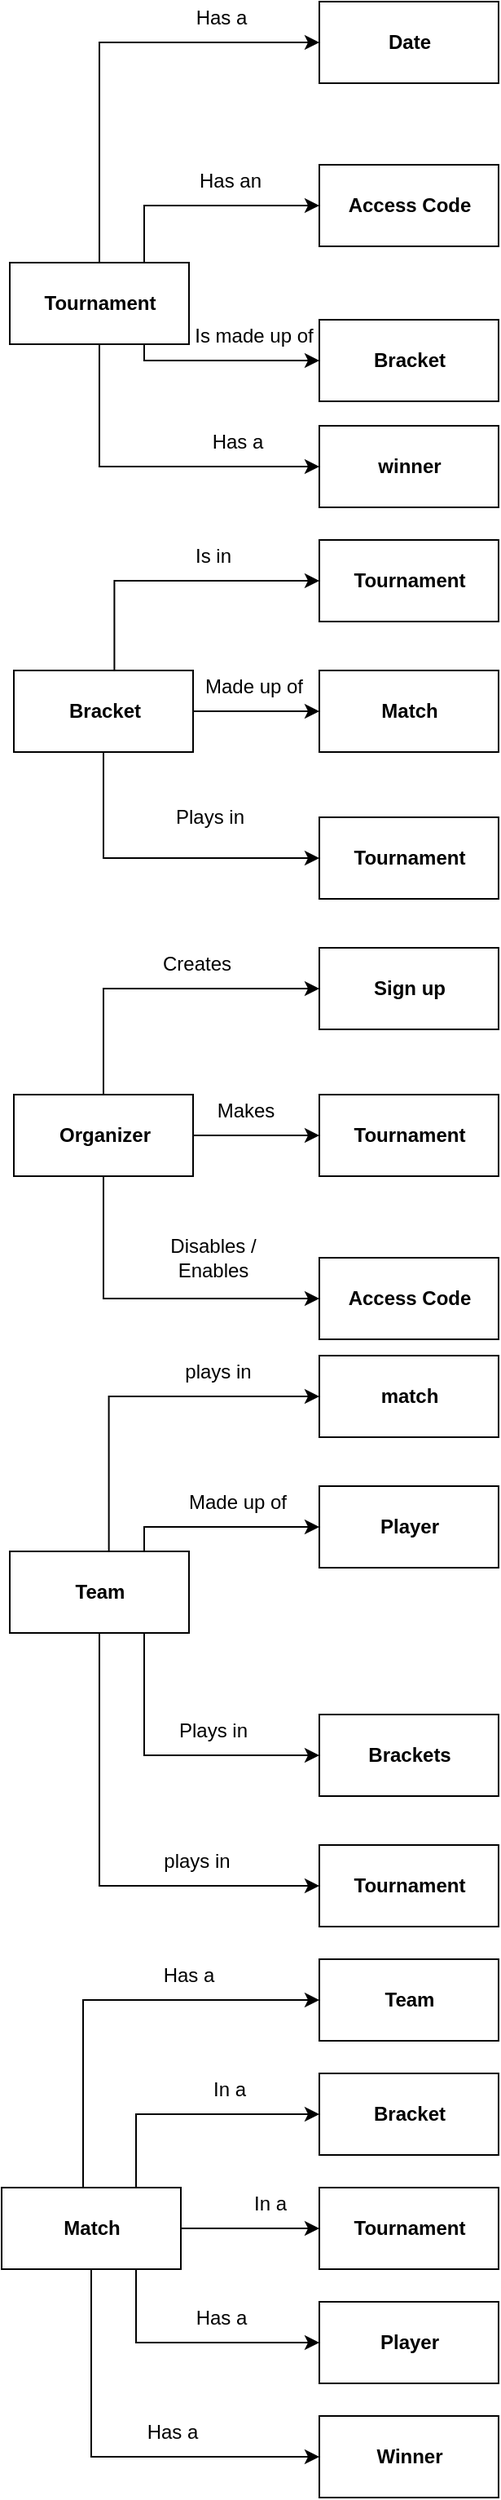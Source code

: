 <mxfile version="14.2.9" type="github">
  <diagram id="C5RBs43oDa-KdzZeNtuy" name="Page-1">
    <mxGraphModel dx="1245" dy="1880" grid="1" gridSize="10" guides="1" tooltips="1" connect="1" arrows="1" fold="1" page="1" pageScale="1" pageWidth="827" pageHeight="1169" math="0" shadow="0">
      <root>
        <mxCell id="WIyWlLk6GJQsqaUBKTNV-0" />
        <mxCell id="WIyWlLk6GJQsqaUBKTNV-1" parent="WIyWlLk6GJQsqaUBKTNV-0" />
        <mxCell id="WssQgZw0Q7mAbEaqDrYe-8" style="edgeStyle=orthogonalEdgeStyle;rounded=0;orthogonalLoop=1;jettySize=auto;html=1;entryX=0;entryY=0.5;entryDx=0;entryDy=0;fontSize=12;exitX=0.75;exitY=1;exitDx=0;exitDy=0;" edge="1" parent="WIyWlLk6GJQsqaUBKTNV-1" source="WssQgZw0Q7mAbEaqDrYe-0" target="WssQgZw0Q7mAbEaqDrYe-3">
          <mxGeometry relative="1" as="geometry">
            <Array as="points">
              <mxPoint x="103" y="610" />
            </Array>
          </mxGeometry>
        </mxCell>
        <mxCell id="WssQgZw0Q7mAbEaqDrYe-22" style="edgeStyle=orthogonalEdgeStyle;rounded=0;orthogonalLoop=1;jettySize=auto;html=1;entryX=0;entryY=0.5;entryDx=0;entryDy=0;fontSize=12;exitX=0.5;exitY=1;exitDx=0;exitDy=0;" edge="1" parent="WIyWlLk6GJQsqaUBKTNV-1" source="WssQgZw0Q7mAbEaqDrYe-0" target="WssQgZw0Q7mAbEaqDrYe-21">
          <mxGeometry relative="1" as="geometry">
            <Array as="points" />
          </mxGeometry>
        </mxCell>
        <mxCell id="WssQgZw0Q7mAbEaqDrYe-27" style="edgeStyle=orthogonalEdgeStyle;rounded=0;orthogonalLoop=1;jettySize=auto;html=1;fontSize=12;exitX=0.75;exitY=0;exitDx=0;exitDy=0;entryX=0;entryY=0.5;entryDx=0;entryDy=0;" edge="1" parent="WIyWlLk6GJQsqaUBKTNV-1" source="WssQgZw0Q7mAbEaqDrYe-0" target="WssQgZw0Q7mAbEaqDrYe-26">
          <mxGeometry relative="1" as="geometry" />
        </mxCell>
        <mxCell id="WssQgZw0Q7mAbEaqDrYe-96" style="edgeStyle=orthogonalEdgeStyle;rounded=0;orthogonalLoop=1;jettySize=auto;html=1;entryX=0;entryY=0.5;entryDx=0;entryDy=0;fontSize=12;" edge="1" parent="WIyWlLk6GJQsqaUBKTNV-1" source="WssQgZw0Q7mAbEaqDrYe-0" target="WssQgZw0Q7mAbEaqDrYe-23">
          <mxGeometry relative="1" as="geometry">
            <Array as="points">
              <mxPoint x="75" y="415" />
            </Array>
          </mxGeometry>
        </mxCell>
        <object label="&lt;b&gt;Tournament&lt;/b&gt;" id="WssQgZw0Q7mAbEaqDrYe-0">
          <mxCell style="html=1;fontSize=12;gradientColor=#ffffff;align=center;" vertex="1" parent="WIyWlLk6GJQsqaUBKTNV-1">
            <mxGeometry x="20" y="550" width="110" height="50" as="geometry" />
          </mxCell>
        </object>
        <object label="&lt;b&gt;Bracket&lt;/b&gt;" id="WssQgZw0Q7mAbEaqDrYe-3">
          <mxCell style="html=1;fontSize=12;gradientColor=#ffffff;align=center;" vertex="1" parent="WIyWlLk6GJQsqaUBKTNV-1">
            <mxGeometry x="210" y="585" width="110" height="50" as="geometry" />
          </mxCell>
        </object>
        <mxCell id="WssQgZw0Q7mAbEaqDrYe-32" style="edgeStyle=orthogonalEdgeStyle;rounded=0;orthogonalLoop=1;jettySize=auto;html=1;entryX=0;entryY=0.5;entryDx=0;entryDy=0;fontSize=12;" edge="1" parent="WIyWlLk6GJQsqaUBKTNV-1" source="WssQgZw0Q7mAbEaqDrYe-4" target="WssQgZw0Q7mAbEaqDrYe-31">
          <mxGeometry relative="1" as="geometry" />
        </mxCell>
        <mxCell id="WssQgZw0Q7mAbEaqDrYe-35" style="edgeStyle=orthogonalEdgeStyle;rounded=0;orthogonalLoop=1;jettySize=auto;html=1;entryX=0;entryY=0.5;entryDx=0;entryDy=0;fontSize=12;" edge="1" parent="WIyWlLk6GJQsqaUBKTNV-1" source="WssQgZw0Q7mAbEaqDrYe-4" target="WssQgZw0Q7mAbEaqDrYe-34">
          <mxGeometry relative="1" as="geometry">
            <Array as="points">
              <mxPoint x="77" y="1185" />
            </Array>
          </mxGeometry>
        </mxCell>
        <mxCell id="WssQgZw0Q7mAbEaqDrYe-36" style="edgeStyle=orthogonalEdgeStyle;rounded=0;orthogonalLoop=1;jettySize=auto;html=1;fontSize=12;entryX=0;entryY=0.5;entryDx=0;entryDy=0;" edge="1" parent="WIyWlLk6GJQsqaUBKTNV-1" source="WssQgZw0Q7mAbEaqDrYe-4" target="WssQgZw0Q7mAbEaqDrYe-33">
          <mxGeometry relative="1" as="geometry">
            <Array as="points">
              <mxPoint x="77" y="995" />
            </Array>
          </mxGeometry>
        </mxCell>
        <object label="&lt;b&gt;Organizer&lt;/b&gt;" id="WssQgZw0Q7mAbEaqDrYe-4">
          <mxCell style="html=1;fontSize=12;gradientColor=#ffffff;align=center;" vertex="1" parent="WIyWlLk6GJQsqaUBKTNV-1">
            <mxGeometry x="22.5" y="1060" width="110" height="50" as="geometry" />
          </mxCell>
        </object>
        <mxCell id="WssQgZw0Q7mAbEaqDrYe-14" style="edgeStyle=orthogonalEdgeStyle;rounded=0;orthogonalLoop=1;jettySize=auto;html=1;entryX=0;entryY=0.5;entryDx=0;entryDy=0;fontSize=12;exitX=0.75;exitY=0;exitDx=0;exitDy=0;" edge="1" parent="WIyWlLk6GJQsqaUBKTNV-1" source="WssQgZw0Q7mAbEaqDrYe-5" target="WssQgZw0Q7mAbEaqDrYe-6">
          <mxGeometry relative="1" as="geometry">
            <Array as="points">
              <mxPoint x="102" y="1325" />
            </Array>
          </mxGeometry>
        </mxCell>
        <mxCell id="WssQgZw0Q7mAbEaqDrYe-16" style="edgeStyle=orthogonalEdgeStyle;rounded=0;orthogonalLoop=1;jettySize=auto;html=1;entryX=0;entryY=0.5;entryDx=0;entryDy=0;fontSize=12;exitX=0.75;exitY=1;exitDx=0;exitDy=0;" edge="1" parent="WIyWlLk6GJQsqaUBKTNV-1" source="WssQgZw0Q7mAbEaqDrYe-5" target="WssQgZw0Q7mAbEaqDrYe-15">
          <mxGeometry relative="1" as="geometry" />
        </mxCell>
        <mxCell id="WssQgZw0Q7mAbEaqDrYe-54" style="edgeStyle=orthogonalEdgeStyle;rounded=0;orthogonalLoop=1;jettySize=auto;html=1;entryX=0;entryY=0.5;entryDx=0;entryDy=0;fontSize=12;exitX=0.5;exitY=1;exitDx=0;exitDy=0;" edge="1" parent="WIyWlLk6GJQsqaUBKTNV-1" source="WssQgZw0Q7mAbEaqDrYe-5" target="WssQgZw0Q7mAbEaqDrYe-52">
          <mxGeometry relative="1" as="geometry" />
        </mxCell>
        <mxCell id="WssQgZw0Q7mAbEaqDrYe-55" style="edgeStyle=orthogonalEdgeStyle;rounded=0;orthogonalLoop=1;jettySize=auto;html=1;entryX=0;entryY=0.5;entryDx=0;entryDy=0;fontSize=12;exitX=0.553;exitY=-0.007;exitDx=0;exitDy=0;exitPerimeter=0;" edge="1" parent="WIyWlLk6GJQsqaUBKTNV-1" source="WssQgZw0Q7mAbEaqDrYe-5" target="WssQgZw0Q7mAbEaqDrYe-53">
          <mxGeometry relative="1" as="geometry" />
        </mxCell>
        <object label="&lt;b&gt;Team&lt;/b&gt;" id="WssQgZw0Q7mAbEaqDrYe-5">
          <mxCell style="html=1;fontSize=12;gradientColor=#ffffff;align=center;" vertex="1" parent="WIyWlLk6GJQsqaUBKTNV-1">
            <mxGeometry x="20" y="1340" width="110" height="50" as="geometry" />
          </mxCell>
        </object>
        <object label="&lt;b&gt;Player&lt;/b&gt;" id="WssQgZw0Q7mAbEaqDrYe-6">
          <mxCell style="html=1;fontSize=12;gradientColor=#ffffff;align=center;" vertex="1" parent="WIyWlLk6GJQsqaUBKTNV-1">
            <mxGeometry x="210" y="1300" width="110" height="50" as="geometry" />
          </mxCell>
        </object>
        <mxCell id="WssQgZw0Q7mAbEaqDrYe-61" style="edgeStyle=orthogonalEdgeStyle;rounded=0;orthogonalLoop=1;jettySize=auto;html=1;fontSize=12;entryX=0;entryY=0.5;entryDx=0;entryDy=0;" edge="1" parent="WIyWlLk6GJQsqaUBKTNV-1" source="WssQgZw0Q7mAbEaqDrYe-7" target="WssQgZw0Q7mAbEaqDrYe-25">
          <mxGeometry relative="1" as="geometry">
            <Array as="points">
              <mxPoint x="65" y="1615" />
            </Array>
          </mxGeometry>
        </mxCell>
        <mxCell id="WssQgZw0Q7mAbEaqDrYe-66" style="edgeStyle=orthogonalEdgeStyle;rounded=0;orthogonalLoop=1;jettySize=auto;html=1;fontSize=12;entryX=0;entryY=0.5;entryDx=0;entryDy=0;exitX=0.75;exitY=0;exitDx=0;exitDy=0;" edge="1" parent="WIyWlLk6GJQsqaUBKTNV-1" source="WssQgZw0Q7mAbEaqDrYe-7" target="WssQgZw0Q7mAbEaqDrYe-68">
          <mxGeometry relative="1" as="geometry">
            <mxPoint x="200" y="1675" as="targetPoint" />
            <Array as="points">
              <mxPoint x="98" y="1685" />
            </Array>
          </mxGeometry>
        </mxCell>
        <mxCell id="WssQgZw0Q7mAbEaqDrYe-71" style="edgeStyle=orthogonalEdgeStyle;rounded=0;orthogonalLoop=1;jettySize=auto;html=1;entryX=0;entryY=0.5;entryDx=0;entryDy=0;fontSize=12;" edge="1" parent="WIyWlLk6GJQsqaUBKTNV-1" source="WssQgZw0Q7mAbEaqDrYe-7" target="WssQgZw0Q7mAbEaqDrYe-67">
          <mxGeometry relative="1" as="geometry" />
        </mxCell>
        <mxCell id="WssQgZw0Q7mAbEaqDrYe-72" style="edgeStyle=orthogonalEdgeStyle;rounded=0;orthogonalLoop=1;jettySize=auto;html=1;entryX=0;entryY=0.5;entryDx=0;entryDy=0;fontSize=12;exitX=0.5;exitY=1;exitDx=0;exitDy=0;" edge="1" parent="WIyWlLk6GJQsqaUBKTNV-1" source="WssQgZw0Q7mAbEaqDrYe-7" target="WssQgZw0Q7mAbEaqDrYe-69">
          <mxGeometry relative="1" as="geometry" />
        </mxCell>
        <mxCell id="WssQgZw0Q7mAbEaqDrYe-73" style="edgeStyle=orthogonalEdgeStyle;rounded=0;orthogonalLoop=1;jettySize=auto;html=1;exitX=0.75;exitY=1;exitDx=0;exitDy=0;entryX=0;entryY=0.5;entryDx=0;entryDy=0;fontSize=12;" edge="1" parent="WIyWlLk6GJQsqaUBKTNV-1" source="WssQgZw0Q7mAbEaqDrYe-7" target="WssQgZw0Q7mAbEaqDrYe-70">
          <mxGeometry relative="1" as="geometry" />
        </mxCell>
        <object label="&lt;b&gt;Match&lt;/b&gt;" id="WssQgZw0Q7mAbEaqDrYe-7">
          <mxCell style="html=1;fontSize=12;gradientColor=#ffffff;align=center;" vertex="1" parent="WIyWlLk6GJQsqaUBKTNV-1">
            <mxGeometry x="15" y="1730" width="110" height="50" as="geometry" />
          </mxCell>
        </object>
        <mxCell id="WssQgZw0Q7mAbEaqDrYe-9" value="Is made up of" style="text;html=1;strokeColor=none;fillColor=none;align=center;verticalAlign=middle;whiteSpace=wrap;rounded=0;fontSize=12;" vertex="1" parent="WIyWlLk6GJQsqaUBKTNV-1">
          <mxGeometry x="130" y="585" width="80" height="20" as="geometry" />
        </mxCell>
        <mxCell id="WssQgZw0Q7mAbEaqDrYe-12" style="edgeStyle=orthogonalEdgeStyle;rounded=0;orthogonalLoop=1;jettySize=auto;html=1;exitX=0.5;exitY=1;exitDx=0;exitDy=0;fontSize=12;" edge="1" parent="WIyWlLk6GJQsqaUBKTNV-1" source="WssQgZw0Q7mAbEaqDrYe-9" target="WssQgZw0Q7mAbEaqDrYe-9">
          <mxGeometry relative="1" as="geometry" />
        </mxCell>
        <object label="&lt;b&gt;Brackets&lt;/b&gt;" id="WssQgZw0Q7mAbEaqDrYe-15">
          <mxCell style="html=1;fontSize=12;gradientColor=#ffffff;align=center;" vertex="1" parent="WIyWlLk6GJQsqaUBKTNV-1">
            <mxGeometry x="210" y="1440" width="110" height="50" as="geometry" />
          </mxCell>
        </object>
        <mxCell id="WssQgZw0Q7mAbEaqDrYe-17" value="Made up of" style="text;html=1;strokeColor=none;fillColor=none;align=center;verticalAlign=middle;whiteSpace=wrap;rounded=0;fontSize=12;" vertex="1" parent="WIyWlLk6GJQsqaUBKTNV-1">
          <mxGeometry x="120" y="1300" width="80" height="20" as="geometry" />
        </mxCell>
        <mxCell id="WssQgZw0Q7mAbEaqDrYe-19" value="Plays in" style="text;html=1;strokeColor=none;fillColor=none;align=center;verticalAlign=middle;whiteSpace=wrap;rounded=0;fontSize=12;" vertex="1" parent="WIyWlLk6GJQsqaUBKTNV-1">
          <mxGeometry x="120" y="1440" width="50" height="20" as="geometry" />
        </mxCell>
        <object label="&lt;b&gt;winner&lt;/b&gt;" id="WssQgZw0Q7mAbEaqDrYe-21">
          <mxCell style="html=1;fontSize=12;gradientColor=#ffffff;align=center;" vertex="1" parent="WIyWlLk6GJQsqaUBKTNV-1">
            <mxGeometry x="210" y="650" width="110" height="50" as="geometry" />
          </mxCell>
        </object>
        <object label="&lt;b&gt;Date&lt;/b&gt;" id="WssQgZw0Q7mAbEaqDrYe-23">
          <mxCell style="html=1;fontSize=12;gradientColor=#ffffff;align=center;" vertex="1" parent="WIyWlLk6GJQsqaUBKTNV-1">
            <mxGeometry x="210" y="390" width="110" height="50" as="geometry" />
          </mxCell>
        </object>
        <object label="&lt;b&gt;Team&lt;/b&gt;" id="WssQgZw0Q7mAbEaqDrYe-25">
          <mxCell style="html=1;fontSize=12;gradientColor=#ffffff;align=center;" vertex="1" parent="WIyWlLk6GJQsqaUBKTNV-1">
            <mxGeometry x="210" y="1590" width="110" height="50" as="geometry" />
          </mxCell>
        </object>
        <object label="&lt;b&gt;Access Code&lt;/b&gt;" id="WssQgZw0Q7mAbEaqDrYe-26">
          <mxCell style="html=1;fontSize=12;gradientColor=#ffffff;align=center;" vertex="1" parent="WIyWlLk6GJQsqaUBKTNV-1">
            <mxGeometry x="210" y="490" width="110" height="50" as="geometry" />
          </mxCell>
        </object>
        <mxCell id="WssQgZw0Q7mAbEaqDrYe-28" value="Has an" style="text;html=1;strokeColor=none;fillColor=none;align=center;verticalAlign=middle;whiteSpace=wrap;rounded=0;fontSize=12;" vertex="1" parent="WIyWlLk6GJQsqaUBKTNV-1">
          <mxGeometry x="127.5" y="490" width="55" height="20" as="geometry" />
        </mxCell>
        <mxCell id="WssQgZw0Q7mAbEaqDrYe-29" value="Has a" style="text;html=1;strokeColor=none;fillColor=none;align=center;verticalAlign=middle;whiteSpace=wrap;rounded=0;fontSize=12;" vertex="1" parent="WIyWlLk6GJQsqaUBKTNV-1">
          <mxGeometry x="130" y="390" width="40" height="20" as="geometry" />
        </mxCell>
        <mxCell id="WssQgZw0Q7mAbEaqDrYe-30" value="Has a" style="text;html=1;strokeColor=none;fillColor=none;align=center;verticalAlign=middle;whiteSpace=wrap;rounded=0;fontSize=12;" vertex="1" parent="WIyWlLk6GJQsqaUBKTNV-1">
          <mxGeometry x="140" y="650" width="40" height="20" as="geometry" />
        </mxCell>
        <object label="&lt;b&gt;Tournament&lt;/b&gt;" id="WssQgZw0Q7mAbEaqDrYe-31">
          <mxCell style="html=1;fontSize=12;gradientColor=#ffffff;align=center;" vertex="1" parent="WIyWlLk6GJQsqaUBKTNV-1">
            <mxGeometry x="210" y="1060" width="110" height="50" as="geometry" />
          </mxCell>
        </object>
        <object label="&lt;b&gt;Sign up&lt;/b&gt;" id="WssQgZw0Q7mAbEaqDrYe-33">
          <mxCell style="html=1;fontSize=12;gradientColor=#ffffff;align=center;" vertex="1" parent="WIyWlLk6GJQsqaUBKTNV-1">
            <mxGeometry x="210" y="970" width="110" height="50" as="geometry" />
          </mxCell>
        </object>
        <object label="&lt;b&gt;Access Code&lt;/b&gt;" id="WssQgZw0Q7mAbEaqDrYe-34">
          <mxCell style="html=1;fontSize=12;gradientColor=#ffffff;align=center;" vertex="1" parent="WIyWlLk6GJQsqaUBKTNV-1">
            <mxGeometry x="210" y="1160" width="110" height="50" as="geometry" />
          </mxCell>
        </object>
        <mxCell id="WssQgZw0Q7mAbEaqDrYe-37" value="Makes" style="text;html=1;strokeColor=none;fillColor=none;align=center;verticalAlign=middle;whiteSpace=wrap;rounded=0;fontSize=12;" vertex="1" parent="WIyWlLk6GJQsqaUBKTNV-1">
          <mxGeometry x="145" y="1060" width="40" height="20" as="geometry" />
        </mxCell>
        <mxCell id="WssQgZw0Q7mAbEaqDrYe-38" value="Creates" style="text;html=1;strokeColor=none;fillColor=none;align=center;verticalAlign=middle;whiteSpace=wrap;rounded=0;fontSize=12;" vertex="1" parent="WIyWlLk6GJQsqaUBKTNV-1">
          <mxGeometry x="110" y="970" width="50" height="20" as="geometry" />
        </mxCell>
        <mxCell id="WssQgZw0Q7mAbEaqDrYe-39" value="Disables / Enables" style="text;html=1;strokeColor=none;fillColor=none;align=center;verticalAlign=middle;whiteSpace=wrap;rounded=0;fontSize=12;" vertex="1" parent="WIyWlLk6GJQsqaUBKTNV-1">
          <mxGeometry x="115" y="1140" width="60" height="40" as="geometry" />
        </mxCell>
        <mxCell id="WssQgZw0Q7mAbEaqDrYe-42" style="edgeStyle=orthogonalEdgeStyle;rounded=0;orthogonalLoop=1;jettySize=auto;html=1;entryX=0;entryY=0.5;entryDx=0;entryDy=0;fontSize=12;exitX=1;exitY=0.5;exitDx=0;exitDy=0;" edge="1" parent="WIyWlLk6GJQsqaUBKTNV-1" source="WssQgZw0Q7mAbEaqDrYe-44" target="WssQgZw0Q7mAbEaqDrYe-45">
          <mxGeometry relative="1" as="geometry">
            <Array as="points">
              <mxPoint x="170" y="825" />
              <mxPoint x="170" y="825" />
            </Array>
          </mxGeometry>
        </mxCell>
        <mxCell id="WssQgZw0Q7mAbEaqDrYe-43" style="edgeStyle=orthogonalEdgeStyle;rounded=0;orthogonalLoop=1;jettySize=auto;html=1;entryX=0;entryY=0.5;entryDx=0;entryDy=0;fontSize=12;exitX=0.5;exitY=1;exitDx=0;exitDy=0;" edge="1" parent="WIyWlLk6GJQsqaUBKTNV-1" source="WssQgZw0Q7mAbEaqDrYe-44" target="WssQgZw0Q7mAbEaqDrYe-46">
          <mxGeometry relative="1" as="geometry" />
        </mxCell>
        <mxCell id="WssQgZw0Q7mAbEaqDrYe-50" style="edgeStyle=orthogonalEdgeStyle;rounded=0;orthogonalLoop=1;jettySize=auto;html=1;entryX=0;entryY=0.5;entryDx=0;entryDy=0;fontSize=12;exitX=0.561;exitY=0.01;exitDx=0;exitDy=0;exitPerimeter=0;" edge="1" parent="WIyWlLk6GJQsqaUBKTNV-1" source="WssQgZw0Q7mAbEaqDrYe-44" target="WssQgZw0Q7mAbEaqDrYe-49">
          <mxGeometry relative="1" as="geometry" />
        </mxCell>
        <object label="&lt;b&gt;Bracket&lt;/b&gt;" id="WssQgZw0Q7mAbEaqDrYe-44">
          <mxCell style="html=1;fontSize=12;gradientColor=#ffffff;align=center;" vertex="1" parent="WIyWlLk6GJQsqaUBKTNV-1">
            <mxGeometry x="22.5" y="800" width="110" height="50" as="geometry" />
          </mxCell>
        </object>
        <object label="&lt;b&gt;Match&lt;/b&gt;" id="WssQgZw0Q7mAbEaqDrYe-45">
          <mxCell style="html=1;fontSize=12;gradientColor=#ffffff;align=center;" vertex="1" parent="WIyWlLk6GJQsqaUBKTNV-1">
            <mxGeometry x="210" y="800" width="110" height="50" as="geometry" />
          </mxCell>
        </object>
        <object label="&lt;b&gt;Tournament&lt;/b&gt;" id="WssQgZw0Q7mAbEaqDrYe-46">
          <mxCell style="html=1;fontSize=12;gradientColor=#ffffff;align=center;" vertex="1" parent="WIyWlLk6GJQsqaUBKTNV-1">
            <mxGeometry x="210" y="890" width="110" height="50" as="geometry" />
          </mxCell>
        </object>
        <mxCell id="WssQgZw0Q7mAbEaqDrYe-47" value="Made up of" style="text;html=1;strokeColor=none;fillColor=none;align=center;verticalAlign=middle;whiteSpace=wrap;rounded=0;fontSize=12;" vertex="1" parent="WIyWlLk6GJQsqaUBKTNV-1">
          <mxGeometry x="130" y="800" width="80" height="20" as="geometry" />
        </mxCell>
        <mxCell id="WssQgZw0Q7mAbEaqDrYe-48" value="Plays in" style="text;html=1;strokeColor=none;fillColor=none;align=center;verticalAlign=middle;whiteSpace=wrap;rounded=0;fontSize=12;" vertex="1" parent="WIyWlLk6GJQsqaUBKTNV-1">
          <mxGeometry x="117.5" y="880" width="50" height="20" as="geometry" />
        </mxCell>
        <object label="&lt;b&gt;Tournament&lt;/b&gt;" id="WssQgZw0Q7mAbEaqDrYe-49">
          <mxCell style="html=1;fontSize=12;gradientColor=#ffffff;align=center;" vertex="1" parent="WIyWlLk6GJQsqaUBKTNV-1">
            <mxGeometry x="210" y="720" width="110" height="50" as="geometry" />
          </mxCell>
        </object>
        <mxCell id="WssQgZw0Q7mAbEaqDrYe-51" value="Is in" style="text;html=1;strokeColor=none;fillColor=none;align=center;verticalAlign=middle;whiteSpace=wrap;rounded=0;fontSize=12;" vertex="1" parent="WIyWlLk6GJQsqaUBKTNV-1">
          <mxGeometry x="105" y="720" width="80" height="20" as="geometry" />
        </mxCell>
        <object label="&lt;b&gt;Tournament&lt;/b&gt;" id="WssQgZw0Q7mAbEaqDrYe-52">
          <mxCell style="html=1;fontSize=12;gradientColor=#ffffff;align=center;" vertex="1" parent="WIyWlLk6GJQsqaUBKTNV-1">
            <mxGeometry x="210" y="1520" width="110" height="50" as="geometry" />
          </mxCell>
        </object>
        <object label="&lt;b&gt;match&lt;/b&gt;" id="WssQgZw0Q7mAbEaqDrYe-53">
          <mxCell style="html=1;fontSize=12;gradientColor=#ffffff;align=center;" vertex="1" parent="WIyWlLk6GJQsqaUBKTNV-1">
            <mxGeometry x="210" y="1220" width="110" height="50" as="geometry" />
          </mxCell>
        </object>
        <mxCell id="WssQgZw0Q7mAbEaqDrYe-58" value="plays in" style="text;html=1;strokeColor=none;fillColor=none;align=center;verticalAlign=middle;whiteSpace=wrap;rounded=0;fontSize=12;" vertex="1" parent="WIyWlLk6GJQsqaUBKTNV-1">
          <mxGeometry x="117.5" y="1220" width="60" height="20" as="geometry" />
        </mxCell>
        <mxCell id="WssQgZw0Q7mAbEaqDrYe-59" value="plays in" style="text;html=1;strokeColor=none;fillColor=none;align=center;verticalAlign=middle;whiteSpace=wrap;rounded=0;fontSize=12;" vertex="1" parent="WIyWlLk6GJQsqaUBKTNV-1">
          <mxGeometry x="110" y="1520" width="50" height="20" as="geometry" />
        </mxCell>
        <mxCell id="WssQgZw0Q7mAbEaqDrYe-62" value="Has a" style="text;html=1;strokeColor=none;fillColor=none;align=center;verticalAlign=middle;whiteSpace=wrap;rounded=0;fontSize=12;" vertex="1" parent="WIyWlLk6GJQsqaUBKTNV-1">
          <mxGeometry x="110" y="1590" width="40" height="20" as="geometry" />
        </mxCell>
        <object label="&lt;b&gt;Tournament&lt;/b&gt;" id="WssQgZw0Q7mAbEaqDrYe-67">
          <mxCell style="html=1;fontSize=12;gradientColor=#ffffff;align=center;" vertex="1" parent="WIyWlLk6GJQsqaUBKTNV-1">
            <mxGeometry x="210" y="1730" width="110" height="50" as="geometry" />
          </mxCell>
        </object>
        <object label="&lt;b&gt;Bracket&lt;/b&gt;" id="WssQgZw0Q7mAbEaqDrYe-68">
          <mxCell style="html=1;fontSize=12;gradientColor=#ffffff;align=center;" vertex="1" parent="WIyWlLk6GJQsqaUBKTNV-1">
            <mxGeometry x="210" y="1660" width="110" height="50" as="geometry" />
          </mxCell>
        </object>
        <object label="&lt;b&gt;Winner&lt;/b&gt;" id="WssQgZw0Q7mAbEaqDrYe-69">
          <mxCell style="html=1;fontSize=12;gradientColor=#ffffff;align=center;" vertex="1" parent="WIyWlLk6GJQsqaUBKTNV-1">
            <mxGeometry x="210" y="1870" width="110" height="50" as="geometry" />
          </mxCell>
        </object>
        <object label="&lt;b&gt;Player&lt;/b&gt;" id="WssQgZw0Q7mAbEaqDrYe-70">
          <mxCell style="html=1;fontSize=12;gradientColor=#ffffff;align=center;" vertex="1" parent="WIyWlLk6GJQsqaUBKTNV-1">
            <mxGeometry x="210" y="1800" width="110" height="50" as="geometry" />
          </mxCell>
        </object>
        <mxCell id="WssQgZw0Q7mAbEaqDrYe-74" value="Has a" style="text;html=1;strokeColor=none;fillColor=none;align=center;verticalAlign=middle;whiteSpace=wrap;rounded=0;fontSize=12;" vertex="1" parent="WIyWlLk6GJQsqaUBKTNV-1">
          <mxGeometry x="100" y="1870" width="40" height="20" as="geometry" />
        </mxCell>
        <mxCell id="WssQgZw0Q7mAbEaqDrYe-75" value="Has a" style="text;html=1;strokeColor=none;fillColor=none;align=center;verticalAlign=middle;whiteSpace=wrap;rounded=0;fontSize=12;" vertex="1" parent="WIyWlLk6GJQsqaUBKTNV-1">
          <mxGeometry x="130" y="1800" width="40" height="20" as="geometry" />
        </mxCell>
        <mxCell id="WssQgZw0Q7mAbEaqDrYe-79" value="In a" style="text;html=1;strokeColor=none;fillColor=none;align=center;verticalAlign=middle;whiteSpace=wrap;rounded=0;fontSize=12;" vertex="1" parent="WIyWlLk6GJQsqaUBKTNV-1">
          <mxGeometry x="160" y="1730" width="40" height="20" as="geometry" />
        </mxCell>
        <mxCell id="WssQgZw0Q7mAbEaqDrYe-81" value="In a" style="text;html=1;strokeColor=none;fillColor=none;align=center;verticalAlign=middle;whiteSpace=wrap;rounded=0;fontSize=12;" vertex="1" parent="WIyWlLk6GJQsqaUBKTNV-1">
          <mxGeometry x="135" y="1660" width="40" height="20" as="geometry" />
        </mxCell>
      </root>
    </mxGraphModel>
  </diagram>
</mxfile>
